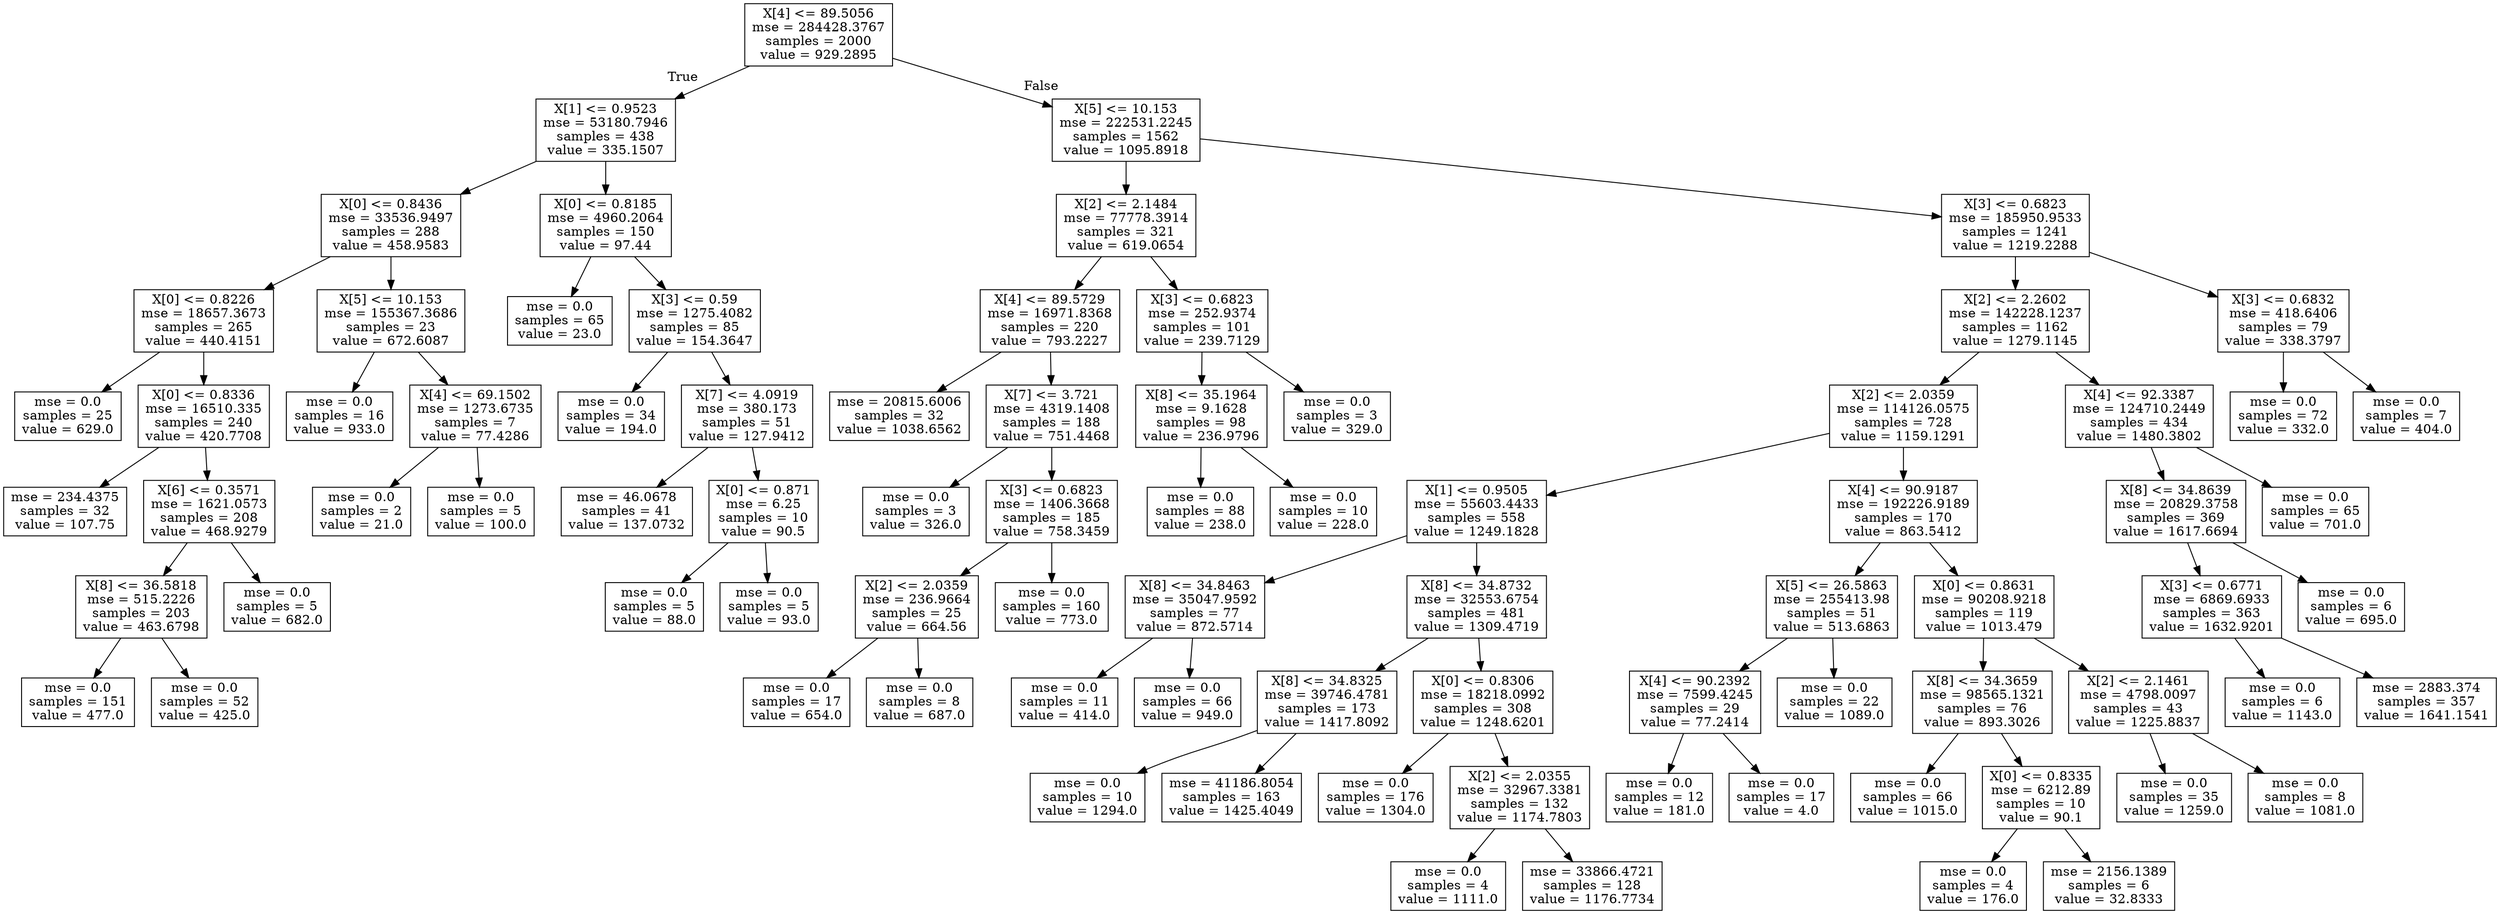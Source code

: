 digraph Tree {
node [shape=box] ;
0 [label="X[4] <= 89.5056\nmse = 284428.3767\nsamples = 2000\nvalue = 929.2895"] ;
1 [label="X[1] <= 0.9523\nmse = 53180.7946\nsamples = 438\nvalue = 335.1507"] ;
0 -> 1 [labeldistance=2.5, labelangle=45, headlabel="True"] ;
2 [label="X[0] <= 0.8436\nmse = 33536.9497\nsamples = 288\nvalue = 458.9583"] ;
1 -> 2 ;
3 [label="X[0] <= 0.8226\nmse = 18657.3673\nsamples = 265\nvalue = 440.4151"] ;
2 -> 3 ;
4 [label="mse = 0.0\nsamples = 25\nvalue = 629.0"] ;
3 -> 4 ;
5 [label="X[0] <= 0.8336\nmse = 16510.335\nsamples = 240\nvalue = 420.7708"] ;
3 -> 5 ;
6 [label="mse = 234.4375\nsamples = 32\nvalue = 107.75"] ;
5 -> 6 ;
7 [label="X[6] <= 0.3571\nmse = 1621.0573\nsamples = 208\nvalue = 468.9279"] ;
5 -> 7 ;
8 [label="X[8] <= 36.5818\nmse = 515.2226\nsamples = 203\nvalue = 463.6798"] ;
7 -> 8 ;
9 [label="mse = 0.0\nsamples = 151\nvalue = 477.0"] ;
8 -> 9 ;
10 [label="mse = 0.0\nsamples = 52\nvalue = 425.0"] ;
8 -> 10 ;
11 [label="mse = 0.0\nsamples = 5\nvalue = 682.0"] ;
7 -> 11 ;
12 [label="X[5] <= 10.153\nmse = 155367.3686\nsamples = 23\nvalue = 672.6087"] ;
2 -> 12 ;
13 [label="mse = 0.0\nsamples = 16\nvalue = 933.0"] ;
12 -> 13 ;
14 [label="X[4] <= 69.1502\nmse = 1273.6735\nsamples = 7\nvalue = 77.4286"] ;
12 -> 14 ;
15 [label="mse = 0.0\nsamples = 2\nvalue = 21.0"] ;
14 -> 15 ;
16 [label="mse = 0.0\nsamples = 5\nvalue = 100.0"] ;
14 -> 16 ;
17 [label="X[0] <= 0.8185\nmse = 4960.2064\nsamples = 150\nvalue = 97.44"] ;
1 -> 17 ;
18 [label="mse = 0.0\nsamples = 65\nvalue = 23.0"] ;
17 -> 18 ;
19 [label="X[3] <= 0.59\nmse = 1275.4082\nsamples = 85\nvalue = 154.3647"] ;
17 -> 19 ;
20 [label="mse = 0.0\nsamples = 34\nvalue = 194.0"] ;
19 -> 20 ;
21 [label="X[7] <= 4.0919\nmse = 380.173\nsamples = 51\nvalue = 127.9412"] ;
19 -> 21 ;
22 [label="mse = 46.0678\nsamples = 41\nvalue = 137.0732"] ;
21 -> 22 ;
23 [label="X[0] <= 0.871\nmse = 6.25\nsamples = 10\nvalue = 90.5"] ;
21 -> 23 ;
24 [label="mse = 0.0\nsamples = 5\nvalue = 88.0"] ;
23 -> 24 ;
25 [label="mse = 0.0\nsamples = 5\nvalue = 93.0"] ;
23 -> 25 ;
26 [label="X[5] <= 10.153\nmse = 222531.2245\nsamples = 1562\nvalue = 1095.8918"] ;
0 -> 26 [labeldistance=2.5, labelangle=-45, headlabel="False"] ;
27 [label="X[2] <= 2.1484\nmse = 77778.3914\nsamples = 321\nvalue = 619.0654"] ;
26 -> 27 ;
28 [label="X[4] <= 89.5729\nmse = 16971.8368\nsamples = 220\nvalue = 793.2227"] ;
27 -> 28 ;
29 [label="mse = 20815.6006\nsamples = 32\nvalue = 1038.6562"] ;
28 -> 29 ;
30 [label="X[7] <= 3.721\nmse = 4319.1408\nsamples = 188\nvalue = 751.4468"] ;
28 -> 30 ;
31 [label="mse = 0.0\nsamples = 3\nvalue = 326.0"] ;
30 -> 31 ;
32 [label="X[3] <= 0.6823\nmse = 1406.3668\nsamples = 185\nvalue = 758.3459"] ;
30 -> 32 ;
33 [label="X[2] <= 2.0359\nmse = 236.9664\nsamples = 25\nvalue = 664.56"] ;
32 -> 33 ;
34 [label="mse = 0.0\nsamples = 17\nvalue = 654.0"] ;
33 -> 34 ;
35 [label="mse = 0.0\nsamples = 8\nvalue = 687.0"] ;
33 -> 35 ;
36 [label="mse = 0.0\nsamples = 160\nvalue = 773.0"] ;
32 -> 36 ;
37 [label="X[3] <= 0.6823\nmse = 252.9374\nsamples = 101\nvalue = 239.7129"] ;
27 -> 37 ;
38 [label="X[8] <= 35.1964\nmse = 9.1628\nsamples = 98\nvalue = 236.9796"] ;
37 -> 38 ;
39 [label="mse = 0.0\nsamples = 88\nvalue = 238.0"] ;
38 -> 39 ;
40 [label="mse = 0.0\nsamples = 10\nvalue = 228.0"] ;
38 -> 40 ;
41 [label="mse = 0.0\nsamples = 3\nvalue = 329.0"] ;
37 -> 41 ;
42 [label="X[3] <= 0.6823\nmse = 185950.9533\nsamples = 1241\nvalue = 1219.2288"] ;
26 -> 42 ;
43 [label="X[2] <= 2.2602\nmse = 142228.1237\nsamples = 1162\nvalue = 1279.1145"] ;
42 -> 43 ;
44 [label="X[2] <= 2.0359\nmse = 114126.0575\nsamples = 728\nvalue = 1159.1291"] ;
43 -> 44 ;
45 [label="X[1] <= 0.9505\nmse = 55603.4433\nsamples = 558\nvalue = 1249.1828"] ;
44 -> 45 ;
46 [label="X[8] <= 34.8463\nmse = 35047.9592\nsamples = 77\nvalue = 872.5714"] ;
45 -> 46 ;
47 [label="mse = 0.0\nsamples = 11\nvalue = 414.0"] ;
46 -> 47 ;
48 [label="mse = 0.0\nsamples = 66\nvalue = 949.0"] ;
46 -> 48 ;
49 [label="X[8] <= 34.8732\nmse = 32553.6754\nsamples = 481\nvalue = 1309.4719"] ;
45 -> 49 ;
50 [label="X[8] <= 34.8325\nmse = 39746.4781\nsamples = 173\nvalue = 1417.8092"] ;
49 -> 50 ;
51 [label="mse = 0.0\nsamples = 10\nvalue = 1294.0"] ;
50 -> 51 ;
52 [label="mse = 41186.8054\nsamples = 163\nvalue = 1425.4049"] ;
50 -> 52 ;
53 [label="X[0] <= 0.8306\nmse = 18218.0992\nsamples = 308\nvalue = 1248.6201"] ;
49 -> 53 ;
54 [label="mse = 0.0\nsamples = 176\nvalue = 1304.0"] ;
53 -> 54 ;
55 [label="X[2] <= 2.0355\nmse = 32967.3381\nsamples = 132\nvalue = 1174.7803"] ;
53 -> 55 ;
56 [label="mse = 0.0\nsamples = 4\nvalue = 1111.0"] ;
55 -> 56 ;
57 [label="mse = 33866.4721\nsamples = 128\nvalue = 1176.7734"] ;
55 -> 57 ;
58 [label="X[4] <= 90.9187\nmse = 192226.9189\nsamples = 170\nvalue = 863.5412"] ;
44 -> 58 ;
59 [label="X[5] <= 26.5863\nmse = 255413.98\nsamples = 51\nvalue = 513.6863"] ;
58 -> 59 ;
60 [label="X[4] <= 90.2392\nmse = 7599.4245\nsamples = 29\nvalue = 77.2414"] ;
59 -> 60 ;
61 [label="mse = 0.0\nsamples = 12\nvalue = 181.0"] ;
60 -> 61 ;
62 [label="mse = 0.0\nsamples = 17\nvalue = 4.0"] ;
60 -> 62 ;
63 [label="mse = 0.0\nsamples = 22\nvalue = 1089.0"] ;
59 -> 63 ;
64 [label="X[0] <= 0.8631\nmse = 90208.9218\nsamples = 119\nvalue = 1013.479"] ;
58 -> 64 ;
65 [label="X[8] <= 34.3659\nmse = 98565.1321\nsamples = 76\nvalue = 893.3026"] ;
64 -> 65 ;
66 [label="mse = 0.0\nsamples = 66\nvalue = 1015.0"] ;
65 -> 66 ;
67 [label="X[0] <= 0.8335\nmse = 6212.89\nsamples = 10\nvalue = 90.1"] ;
65 -> 67 ;
68 [label="mse = 0.0\nsamples = 4\nvalue = 176.0"] ;
67 -> 68 ;
69 [label="mse = 2156.1389\nsamples = 6\nvalue = 32.8333"] ;
67 -> 69 ;
70 [label="X[2] <= 2.1461\nmse = 4798.0097\nsamples = 43\nvalue = 1225.8837"] ;
64 -> 70 ;
71 [label="mse = 0.0\nsamples = 35\nvalue = 1259.0"] ;
70 -> 71 ;
72 [label="mse = 0.0\nsamples = 8\nvalue = 1081.0"] ;
70 -> 72 ;
73 [label="X[4] <= 92.3387\nmse = 124710.2449\nsamples = 434\nvalue = 1480.3802"] ;
43 -> 73 ;
74 [label="X[8] <= 34.8639\nmse = 20829.3758\nsamples = 369\nvalue = 1617.6694"] ;
73 -> 74 ;
75 [label="X[3] <= 0.6771\nmse = 6869.6933\nsamples = 363\nvalue = 1632.9201"] ;
74 -> 75 ;
76 [label="mse = 0.0\nsamples = 6\nvalue = 1143.0"] ;
75 -> 76 ;
77 [label="mse = 2883.374\nsamples = 357\nvalue = 1641.1541"] ;
75 -> 77 ;
78 [label="mse = 0.0\nsamples = 6\nvalue = 695.0"] ;
74 -> 78 ;
79 [label="mse = 0.0\nsamples = 65\nvalue = 701.0"] ;
73 -> 79 ;
80 [label="X[3] <= 0.6832\nmse = 418.6406\nsamples = 79\nvalue = 338.3797"] ;
42 -> 80 ;
81 [label="mse = 0.0\nsamples = 72\nvalue = 332.0"] ;
80 -> 81 ;
82 [label="mse = 0.0\nsamples = 7\nvalue = 404.0"] ;
80 -> 82 ;
}